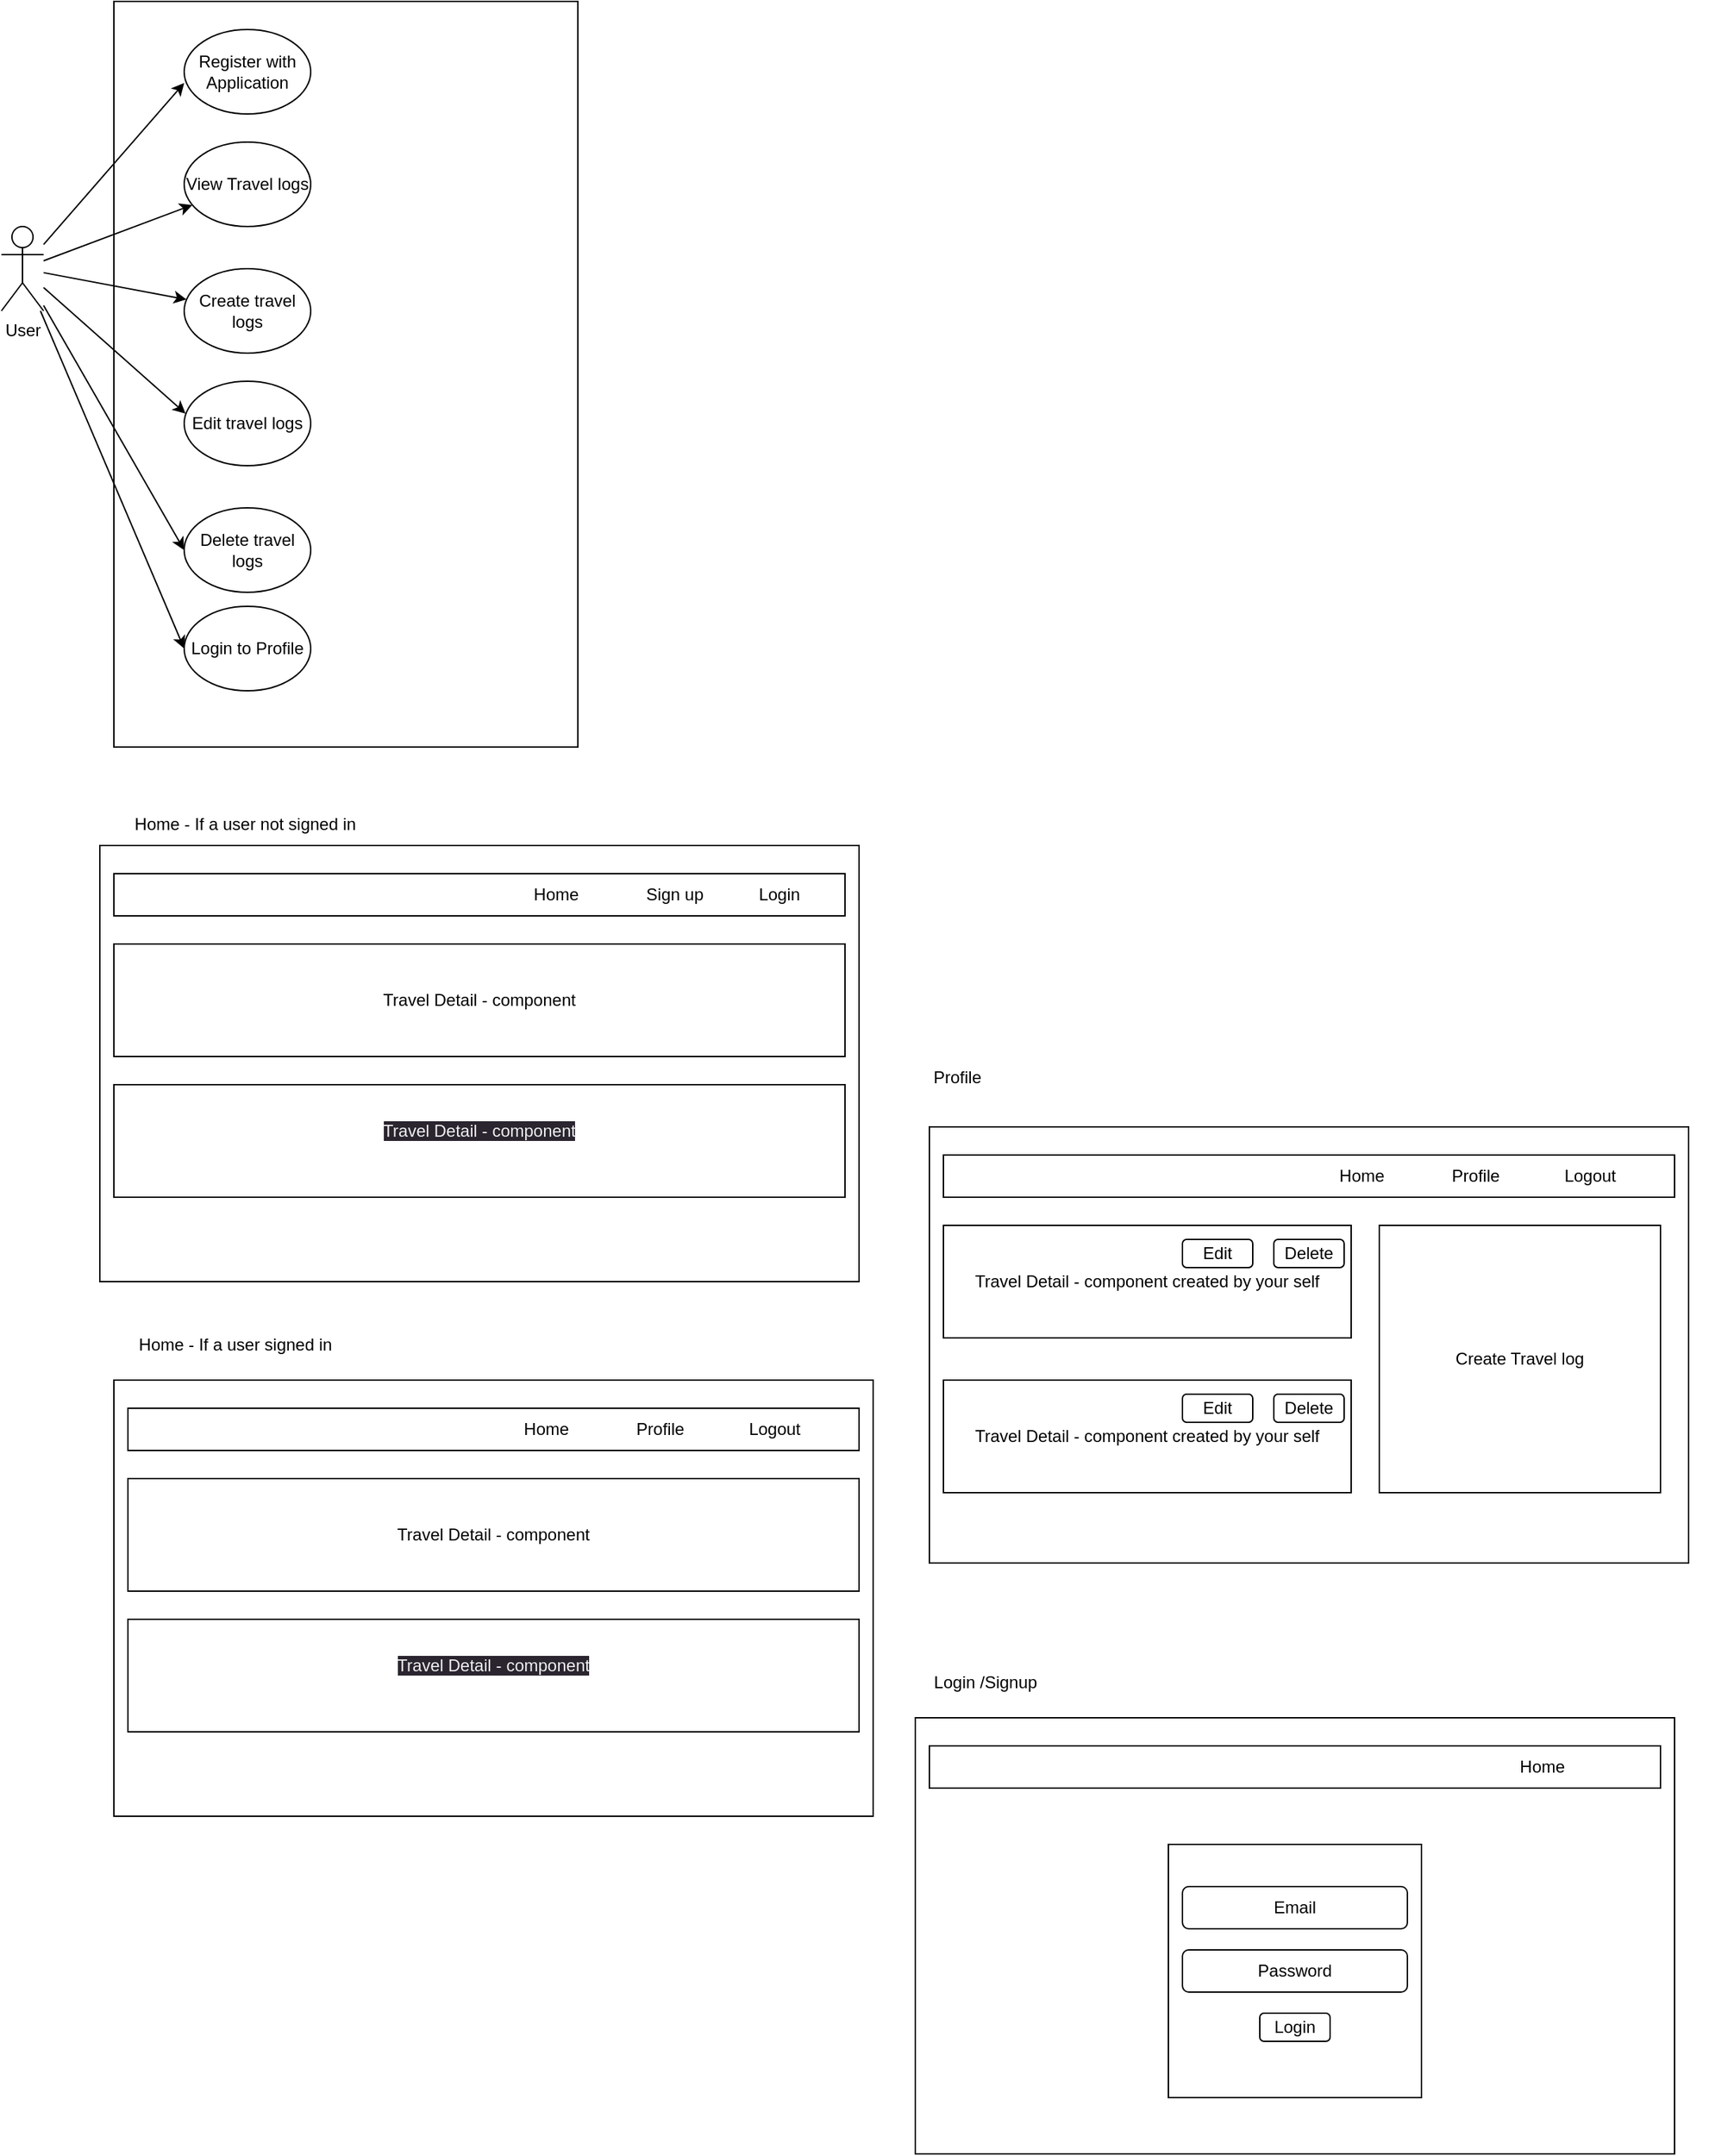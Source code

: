 <mxfile>
    <diagram id="QMc8g9NAexEuNBKzfyAq" name="Page-1">
        <mxGraphModel dx="946" dy="674" grid="1" gridSize="10" guides="1" tooltips="1" connect="1" arrows="1" fold="1" page="1" pageScale="1" pageWidth="1654" pageHeight="2336" math="0" shadow="0">
            <root>
                <mxCell id="0"/>
                <mxCell id="1" parent="0"/>
                <mxCell id="2" value="" style="rounded=0;whiteSpace=wrap;html=1;fillColor=none;" vertex="1" parent="1">
                    <mxGeometry x="210" y="80" width="330" height="530" as="geometry"/>
                </mxCell>
                <mxCell id="3" value="View Travel logs" style="ellipse;whiteSpace=wrap;html=1;fillColor=none;" vertex="1" parent="1">
                    <mxGeometry x="260" y="180" width="90" height="60" as="geometry"/>
                </mxCell>
                <mxCell id="4" value="Create travel logs" style="ellipse;whiteSpace=wrap;html=1;fillColor=none;" vertex="1" parent="1">
                    <mxGeometry x="260" y="270" width="90" height="60" as="geometry"/>
                </mxCell>
                <mxCell id="5" value="Register with Application" style="ellipse;whiteSpace=wrap;html=1;fillColor=none;" vertex="1" parent="1">
                    <mxGeometry x="260" y="100" width="90" height="60" as="geometry"/>
                </mxCell>
                <mxCell id="6" value="Edit travel logs" style="ellipse;whiteSpace=wrap;html=1;fillColor=none;" vertex="1" parent="1">
                    <mxGeometry x="260" y="350" width="90" height="60" as="geometry"/>
                </mxCell>
                <mxCell id="7" value="Delete travel logs" style="ellipse;whiteSpace=wrap;html=1;fillColor=none;" vertex="1" parent="1">
                    <mxGeometry x="260" y="440" width="90" height="60" as="geometry"/>
                </mxCell>
                <mxCell id="9" style="edgeStyle=none;html=1;entryX=0;entryY=0.633;entryDx=0;entryDy=0;entryPerimeter=0;" edge="1" parent="1" source="8" target="5">
                    <mxGeometry relative="1" as="geometry"/>
                </mxCell>
                <mxCell id="10" style="edgeStyle=none;html=1;" edge="1" parent="1" source="8" target="3">
                    <mxGeometry relative="1" as="geometry"/>
                </mxCell>
                <mxCell id="11" style="edgeStyle=none;html=1;" edge="1" parent="1" source="8" target="4">
                    <mxGeometry relative="1" as="geometry"/>
                </mxCell>
                <mxCell id="12" style="edgeStyle=none;html=1;entryX=0.011;entryY=0.383;entryDx=0;entryDy=0;entryPerimeter=0;" edge="1" parent="1" source="8" target="6">
                    <mxGeometry relative="1" as="geometry"/>
                </mxCell>
                <mxCell id="13" style="edgeStyle=none;html=1;entryX=0;entryY=0.5;entryDx=0;entryDy=0;" edge="1" parent="1" source="8" target="7">
                    <mxGeometry relative="1" as="geometry"/>
                </mxCell>
                <mxCell id="15" style="edgeStyle=none;html=1;entryX=0;entryY=0.5;entryDx=0;entryDy=0;" edge="1" parent="1" source="8" target="14">
                    <mxGeometry relative="1" as="geometry"/>
                </mxCell>
                <mxCell id="8" value="User" style="shape=umlActor;verticalLabelPosition=bottom;verticalAlign=top;html=1;outlineConnect=0;fillColor=none;" vertex="1" parent="1">
                    <mxGeometry x="130" y="240" width="30" height="60" as="geometry"/>
                </mxCell>
                <mxCell id="14" value="Login to Profile" style="ellipse;whiteSpace=wrap;html=1;fillColor=none;" vertex="1" parent="1">
                    <mxGeometry x="260" y="510" width="90" height="60" as="geometry"/>
                </mxCell>
                <mxCell id="18" value="Home - If a user not signed in" style="text;html=1;strokeColor=none;fillColor=none;align=center;verticalAlign=middle;whiteSpace=wrap;rounded=0;" vertex="1" parent="1">
                    <mxGeometry x="197" y="650" width="213" height="30" as="geometry"/>
                </mxCell>
                <mxCell id="21" value="Home - If a user signed in" style="text;html=1;strokeColor=none;fillColor=none;align=center;verticalAlign=middle;whiteSpace=wrap;rounded=0;" vertex="1" parent="1">
                    <mxGeometry x="190" y="1020" width="213" height="30" as="geometry"/>
                </mxCell>
                <mxCell id="22" value="" style="group" vertex="1" connectable="0" parent="1">
                    <mxGeometry x="200" y="680" width="540" height="310" as="geometry"/>
                </mxCell>
                <mxCell id="16" value="" style="rounded=0;whiteSpace=wrap;html=1;fillColor=none;" vertex="1" parent="22">
                    <mxGeometry width="540" height="310" as="geometry"/>
                </mxCell>
                <mxCell id="17" value="&lt;span style=&quot;white-space: pre;&quot;&gt;&#9;&lt;/span&gt;&lt;span style=&quot;white-space: pre;&quot;&gt;&#9;&lt;/span&gt;&lt;span style=&quot;white-space: pre;&quot;&gt;&#9;&lt;/span&gt;&lt;span style=&quot;white-space: pre;&quot;&gt;&#9;&lt;/span&gt;&lt;span style=&quot;white-space: pre;&quot;&gt;&#9;&lt;/span&gt;&lt;span style=&quot;white-space: pre;&quot;&gt;&#9;&lt;/span&gt;&lt;span style=&quot;white-space: pre;&quot;&gt;&#9;&lt;/span&gt;&lt;span style=&quot;white-space: pre;&quot;&gt;&#9;&lt;/span&gt;&lt;span style=&quot;white-space: pre;&quot;&gt;&#9;&lt;/span&gt;&lt;span style=&quot;white-space: pre;&quot;&gt;&#9;&lt;/span&gt;Home&lt;span style=&quot;white-space: pre;&quot;&gt;&#9;&lt;/span&gt;&lt;span style=&quot;white-space: pre;&quot;&gt;&#9;&lt;/span&gt;Sign up&amp;nbsp;&lt;span style=&quot;white-space: pre;&quot;&gt;&#9;&lt;/span&gt;&lt;span style=&quot;white-space: pre;&quot;&gt;&#9;&lt;/span&gt;Login" style="rounded=0;whiteSpace=wrap;html=1;fillColor=none;" vertex="1" parent="22">
                    <mxGeometry x="10" y="20" width="520" height="30" as="geometry"/>
                </mxCell>
                <mxCell id="19" value="Travel Detail - component" style="rounded=0;whiteSpace=wrap;html=1;fillColor=none;" vertex="1" parent="22">
                    <mxGeometry x="10" y="70" width="520" height="80" as="geometry"/>
                </mxCell>
                <mxCell id="20" value="&#10;&lt;span style=&quot;color: rgb(240, 240, 240); font-family: Helvetica; font-size: 12px; font-style: normal; font-variant-ligatures: normal; font-variant-caps: normal; font-weight: 400; letter-spacing: normal; orphans: 2; text-align: center; text-indent: 0px; text-transform: none; widows: 2; word-spacing: 0px; -webkit-text-stroke-width: 0px; background-color: rgb(42, 37, 47); text-decoration-thickness: initial; text-decoration-style: initial; text-decoration-color: initial; float: none; display: inline !important;&quot;&gt;Travel Detail - component&lt;/span&gt;&#10;&#10;" style="rounded=0;whiteSpace=wrap;html=1;fillColor=none;" vertex="1" parent="22">
                    <mxGeometry x="10" y="170" width="520" height="80" as="geometry"/>
                </mxCell>
                <mxCell id="23" value="" style="group" vertex="1" connectable="0" parent="1">
                    <mxGeometry x="210" y="1060" width="540" height="310" as="geometry"/>
                </mxCell>
                <mxCell id="24" value="" style="rounded=0;whiteSpace=wrap;html=1;fillColor=none;" vertex="1" parent="23">
                    <mxGeometry width="540" height="310" as="geometry"/>
                </mxCell>
                <mxCell id="25" value="&lt;span style=&quot;white-space: pre;&quot;&gt;&#9;&lt;/span&gt;&lt;span style=&quot;white-space: pre;&quot;&gt;&#9;&lt;/span&gt;&lt;span style=&quot;white-space: pre;&quot;&gt;&#9;&lt;/span&gt;&lt;span style=&quot;white-space: pre;&quot;&gt;&#9;&lt;/span&gt;&lt;span style=&quot;white-space: pre;&quot;&gt;&#9;&lt;/span&gt;&lt;span style=&quot;white-space: pre;&quot;&gt;&#9;&lt;/span&gt;&lt;span style=&quot;white-space: pre;&quot;&gt;&#9;&lt;/span&gt;&lt;span style=&quot;white-space: pre;&quot;&gt;&#9;&lt;/span&gt;&lt;span style=&quot;white-space: pre;&quot;&gt;&#9;&lt;/span&gt;Home&amp;nbsp;&lt;span style=&quot;white-space: pre;&quot;&gt;&#9;&lt;/span&gt;&lt;span style=&quot;white-space: pre;&quot;&gt;&#9;&lt;/span&gt;Profile&lt;span style=&quot;white-space: pre;&quot;&gt;&#9;&lt;/span&gt;&lt;span style=&quot;white-space: pre;&quot;&gt;&#9;&lt;/span&gt;Logout" style="rounded=0;whiteSpace=wrap;html=1;fillColor=none;" vertex="1" parent="23">
                    <mxGeometry x="10" y="20" width="520" height="30" as="geometry"/>
                </mxCell>
                <mxCell id="26" value="Travel Detail - component" style="rounded=0;whiteSpace=wrap;html=1;fillColor=none;" vertex="1" parent="23">
                    <mxGeometry x="10" y="70" width="520" height="80" as="geometry"/>
                </mxCell>
                <mxCell id="27" value="&#10;&lt;span style=&quot;color: rgb(240, 240, 240); font-family: Helvetica; font-size: 12px; font-style: normal; font-variant-ligatures: normal; font-variant-caps: normal; font-weight: 400; letter-spacing: normal; orphans: 2; text-align: center; text-indent: 0px; text-transform: none; widows: 2; word-spacing: 0px; -webkit-text-stroke-width: 0px; background-color: rgb(42, 37, 47); text-decoration-thickness: initial; text-decoration-style: initial; text-decoration-color: initial; float: none; display: inline !important;&quot;&gt;Travel Detail - component&lt;/span&gt;&#10;&#10;" style="rounded=0;whiteSpace=wrap;html=1;fillColor=none;" vertex="1" parent="23">
                    <mxGeometry x="10" y="170" width="520" height="80" as="geometry"/>
                </mxCell>
                <mxCell id="29" value="" style="group" vertex="1" connectable="0" parent="1">
                    <mxGeometry x="790" y="880" width="540" height="310" as="geometry"/>
                </mxCell>
                <mxCell id="30" value="" style="rounded=0;whiteSpace=wrap;html=1;fillColor=none;" vertex="1" parent="29">
                    <mxGeometry width="540" height="310" as="geometry"/>
                </mxCell>
                <mxCell id="31" value="&lt;span style=&quot;white-space: pre;&quot;&gt;&#9;&lt;/span&gt;&lt;span style=&quot;white-space: pre;&quot;&gt;&#9;&lt;/span&gt;&lt;span style=&quot;white-space: pre;&quot;&gt;&#9;&lt;/span&gt;&lt;span style=&quot;white-space: pre;&quot;&gt;&#9;&lt;/span&gt;&lt;span style=&quot;white-space: pre;&quot;&gt;&#9;&lt;/span&gt;&lt;span style=&quot;white-space: pre;&quot;&gt;&#9;&lt;/span&gt;&lt;span style=&quot;white-space: pre;&quot;&gt;&#9;&lt;/span&gt;&lt;span style=&quot;white-space: pre;&quot;&gt;&#9;&lt;/span&gt;&lt;span style=&quot;white-space: pre;&quot;&gt;&#9;&lt;/span&gt;Home&amp;nbsp;&lt;span style=&quot;white-space: pre;&quot;&gt;&#9;&lt;/span&gt;&lt;span style=&quot;white-space: pre;&quot;&gt;&#9;&lt;/span&gt;Profile&lt;span style=&quot;white-space: pre;&quot;&gt;&#9;&lt;/span&gt;&lt;span style=&quot;white-space: pre;&quot;&gt;&#9;&lt;/span&gt;Logout" style="rounded=0;whiteSpace=wrap;html=1;fillColor=none;" vertex="1" parent="29">
                    <mxGeometry x="10" y="20" width="520" height="30" as="geometry"/>
                </mxCell>
                <mxCell id="87" value="" style="group" vertex="1" connectable="0" parent="29">
                    <mxGeometry x="10" y="70" width="290" height="80" as="geometry"/>
                </mxCell>
                <mxCell id="32" value="Travel Detail - component created by your self" style="rounded=0;whiteSpace=wrap;html=1;fillColor=none;" vertex="1" parent="87">
                    <mxGeometry width="290" height="80" as="geometry"/>
                </mxCell>
                <mxCell id="35" value="Edit" style="rounded=1;whiteSpace=wrap;html=1;fillColor=none;" vertex="1" parent="87">
                    <mxGeometry x="170" y="10" width="50" height="20" as="geometry"/>
                </mxCell>
                <mxCell id="41" value="Delete" style="rounded=1;whiteSpace=wrap;html=1;fillColor=none;" vertex="1" parent="87">
                    <mxGeometry x="235" y="10" width="50" height="20" as="geometry"/>
                </mxCell>
                <mxCell id="88" value="" style="group" vertex="1" connectable="0" parent="29">
                    <mxGeometry x="10" y="180" width="290" height="80" as="geometry"/>
                </mxCell>
                <mxCell id="89" value="Travel Detail - component created by your self" style="rounded=0;whiteSpace=wrap;html=1;fillColor=none;" vertex="1" parent="88">
                    <mxGeometry width="290" height="80" as="geometry"/>
                </mxCell>
                <mxCell id="90" value="Edit" style="rounded=1;whiteSpace=wrap;html=1;fillColor=none;" vertex="1" parent="88">
                    <mxGeometry x="170" y="10" width="50" height="20" as="geometry"/>
                </mxCell>
                <mxCell id="91" value="Delete" style="rounded=1;whiteSpace=wrap;html=1;fillColor=none;" vertex="1" parent="88">
                    <mxGeometry x="235" y="10" width="50" height="20" as="geometry"/>
                </mxCell>
                <mxCell id="92" value="Create Travel log" style="rounded=0;whiteSpace=wrap;html=1;fillColor=none;" vertex="1" parent="29">
                    <mxGeometry x="320" y="70" width="200" height="190" as="geometry"/>
                </mxCell>
                <mxCell id="34" value="Profile" style="text;html=1;strokeColor=none;fillColor=none;align=center;verticalAlign=middle;whiteSpace=wrap;rounded=0;" vertex="1" parent="1">
                    <mxGeometry x="780" y="830" width="60" height="30" as="geometry"/>
                </mxCell>
                <mxCell id="52" value="" style="group" vertex="1" connectable="0" parent="1">
                    <mxGeometry x="780" y="1300" width="540" height="310" as="geometry"/>
                </mxCell>
                <mxCell id="53" value="" style="rounded=0;whiteSpace=wrap;html=1;fillColor=none;" vertex="1" parent="52">
                    <mxGeometry width="540" height="310" as="geometry"/>
                </mxCell>
                <mxCell id="54" value="&lt;span style=&quot;white-space: pre;&quot;&gt;&#9;&lt;/span&gt;&lt;span style=&quot;white-space: pre;&quot;&gt;&#9;&lt;/span&gt;&lt;span style=&quot;white-space: pre;&quot;&gt;&#9;&lt;/span&gt;&lt;span style=&quot;white-space: pre;&quot;&gt;&#9;&lt;/span&gt;&lt;span style=&quot;white-space: pre;&quot;&gt;&#9;&lt;/span&gt;&lt;span style=&quot;white-space: pre;&quot;&gt;&#9;&lt;/span&gt;&lt;span style=&quot;white-space: pre;&quot;&gt;&#9;&lt;/span&gt;&lt;span style=&quot;white-space: pre;&quot;&gt;&#9;&lt;/span&gt;&lt;span style=&quot;white-space: pre;&quot;&gt;&#9;&lt;span style=&quot;white-space: pre;&quot;&gt;&#9;&lt;/span&gt;&lt;span style=&quot;white-space: pre;&quot;&gt;&#9;&lt;/span&gt;&lt;span style=&quot;white-space: pre;&quot;&gt;&#9;&lt;/span&gt;&lt;span style=&quot;white-space: pre;&quot;&gt;&#9;&lt;/span&gt;&lt;span style=&quot;white-space: pre;&quot;&gt;&#9;&lt;/span&gt;&lt;span style=&quot;white-space: pre;&quot;&gt;&#9;&lt;/span&gt;&lt;span style=&quot;white-space: pre;&quot;&gt;&#9;&lt;/span&gt;&lt;span style=&quot;white-space: pre;&quot;&gt;&#9;&lt;/span&gt;&lt;/span&gt;Home&amp;nbsp;&lt;span style=&quot;white-space: pre;&quot;&gt;&#9;&lt;/span&gt;&lt;span style=&quot;white-space: pre;&quot;&gt;&#9;&lt;/span&gt;&lt;span style=&quot;white-space: pre;&quot;&gt;&#9;&lt;/span&gt;&lt;span style=&quot;white-space: pre;&quot;&gt;&#9;&lt;/span&gt;" style="rounded=0;whiteSpace=wrap;html=1;fillColor=none;" vertex="1" parent="52">
                    <mxGeometry x="10" y="20" width="520" height="30" as="geometry"/>
                </mxCell>
                <mxCell id="59" value="" style="whiteSpace=wrap;html=1;aspect=fixed;fillColor=none;" vertex="1" parent="52">
                    <mxGeometry x="180" y="90" width="180" height="180" as="geometry"/>
                </mxCell>
                <mxCell id="60" value="Email&lt;span style=&quot;color: rgba(0, 0, 0, 0); font-family: monospace; font-size: 0px; text-align: start;&quot;&gt;%3CmxGraphModel%3E%3Croot%3E%3CmxCell%20id%3D%220%22%2F%3E%3CmxCell%20id%3D%221%22%20parent%3D%220%22%2F%3E%3CmxCell%20id%3D%222%22%20value%3D%22%22%20style%3D%22group%22%20vertex%3D%221%22%20connectable%3D%220%22%20parent%3D%221%22%3E%3CmxGeometry%20x%3D%22210%22%20y%3D%221060%22%20width%3D%22540%22%20height%3D%22310%22%20as%3D%22geometry%22%2F%3E%3C%2FmxCell%3E%3CmxCell%20id%3D%223%22%20value%3D%22%22%20style%3D%22rounded%3D0%3BwhiteSpace%3Dwrap%3Bhtml%3D1%3BfillColor%3Dnone%3B%22%20vertex%3D%221%22%20parent%3D%222%22%3E%3CmxGeometry%20width%3D%22540%22%20height%3D%22310%22%20as%3D%22geometry%22%2F%3E%3C%2FmxCell%3E%3CmxCell%20id%3D%224%22%20value%3D%22%26lt%3Bspan%20style%3D%26quot%3Bwhite-space%3A%20pre%3B%26quot%3B%26gt%3B%26%239%3B%26lt%3B%2Fspan%26gt%3B%26lt%3Bspan%20style%3D%26quot%3Bwhite-space%3A%20pre%3B%26quot%3B%26gt%3B%26%239%3B%26lt%3B%2Fspan%26gt%3B%26lt%3Bspan%20style%3D%26quot%3Bwhite-space%3A%20pre%3B%26quot%3B%26gt%3B%26%239%3B%26lt%3B%2Fspan%26gt%3B%26lt%3Bspan%20style%3D%26quot%3Bwhite-space%3A%20pre%3B%26quot%3B%26gt%3B%26%239%3B%26lt%3B%2Fspan%26gt%3B%26lt%3Bspan%20style%3D%26quot%3Bwhite-space%3A%20pre%3B%26quot%3B%26gt%3B%26%239%3B%26lt%3B%2Fspan%26gt%3B%26lt%3Bspan%20style%3D%26quot%3Bwhite-space%3A%20pre%3B%26quot%3B%26gt%3B%26%239%3B%26lt%3B%2Fspan%26gt%3B%26lt%3Bspan%20style%3D%26quot%3Bwhite-space%3A%20pre%3B%26quot%3B%26gt%3B%26%239%3B%26lt%3B%2Fspan%26gt%3B%26lt%3Bspan%20style%3D%26quot%3Bwhite-space%3A%20pre%3B%26quot%3B%26gt%3B%26%239%3B%26lt%3B%2Fspan%26gt%3B%26lt%3Bspan%20style%3D%26quot%3Bwhite-space%3A%20pre%3B%26quot%3B%26gt%3B%26%239%3B%26lt%3B%2Fspan%26gt%3BHome%26amp%3Bnbsp%3B%26lt%3Bspan%20style%3D%26quot%3Bwhite-space%3A%20pre%3B%26quot%3B%26gt%3B%26%239%3B%26lt%3B%2Fspan%26gt%3B%26lt%3Bspan%20style%3D%26quot%3Bwhite-space%3A%20pre%3B%26quot%3B%26gt%3B%26%239%3B%26lt%3B%2Fspan%26gt%3BProfile%26lt%3Bspan%20style%3D%26quot%3Bwhite-space%3A%20pre%3B%26quot%3B%26gt%3B%26%239%3B%26lt%3B%2Fspan%26gt%3B%26lt%3Bspan%20style%3D%26quot%3Bwhite-space%3A%20pre%3B%26quot%3B%26gt%3B%26%239%3B%26lt%3B%2Fspan%26gt%3BLogout%22%20style%3D%22rounded%3D0%3BwhiteSpace%3Dwrap%3Bhtml%3D1%3BfillColor%3Dnone%3B%22%20vertex%3D%221%22%20parent%3D%222%22%3E%3CmxGeometry%20x%3D%2210%22%20y%3D%2220%22%20width%3D%22520%22%20height%3D%2230%22%20as%3D%22geometry%22%2F%3E%3C%2FmxCell%3E%3CmxCell%20id%3D%225%22%20value%3D%22Travel%20Detail%20-%20component%22%20style%3D%22rounded%3D0%3BwhiteSpace%3Dwrap%3Bhtml%3D1%3BfillColor%3Dnone%3B%22%20vertex%3D%221%22%20parent%3D%222%22%3E%3CmxGeometry%20x%3D%2210%22%20y%3D%2270%22%20width%3D%22520%22%20height%3D%2280%22%20as%3D%22geometry%22%2F%3E%3C%2FmxCell%3E%3CmxCell%20id%3D%226%22%20value%3D%22%26%2310%3B%26lt%3Bspan%20style%3D%26quot%3Bcolor%3A%20rgb(240%2C%20240%2C%20240)%3B%20font-family%3A%20Helvetica%3B%20font-size%3A%2012px%3B%20font-style%3A%20normal%3B%20font-variant-ligatures%3A%20normal%3B%20font-variant-caps%3A%20normal%3B%20font-weight%3A%20400%3B%20letter-spacing%3A%20normal%3B%20orphans%3A%202%3B%20text-align%3A%20center%3B%20text-indent%3A%200px%3B%20text-transform%3A%20none%3B%20widows%3A%202%3B%20word-spacing%3A%200px%3B%20-webkit-text-stroke-width%3A%200px%3B%20background-color%3A%20rgb(42%2C%2037%2C%2047)%3B%20text-decoration-thickness%3A%20initial%3B%20text-decoration-style%3A%20initial%3B%20text-decoration-color%3A%20initial%3B%20float%3A%20none%3B%20display%3A%20inline%20!important%3B%26quot%3B%26gt%3BTravel%20Detail%20-%20component%26lt%3B%2Fspan%26gt%3B%26%2310%3B%26%2310%3B%22%20style%3D%22rounded%3D0%3BwhiteSpace%3Dwrap%3Bhtml%3D1%3BfillColor%3Dnone%3B%22%20vertex%3D%221%22%20parent%3D%222%22%3E%3CmxGeometry%20x%3D%2210%22%20y%3D%22170%22%20width%3D%22520%22%20height%3D%2280%22%20as%3D%22geometry%22%2F%3E%3C%2FmxCell%3E%3C%2Froot%3E%3C%2FmxGraphModel%3E&lt;/span&gt;" style="rounded=1;whiteSpace=wrap;html=1;fillColor=none;" vertex="1" parent="52">
                    <mxGeometry x="190" y="120" width="160" height="30" as="geometry"/>
                </mxCell>
                <mxCell id="61" value="Password" style="rounded=1;whiteSpace=wrap;html=1;fillColor=none;" vertex="1" parent="52">
                    <mxGeometry x="190" y="165" width="160" height="30" as="geometry"/>
                </mxCell>
                <mxCell id="71" value="Login" style="rounded=1;whiteSpace=wrap;html=1;fillColor=none;" vertex="1" parent="52">
                    <mxGeometry x="245" y="210" width="50" height="20" as="geometry"/>
                </mxCell>
                <mxCell id="57" value="Login /Signup" style="text;html=1;strokeColor=none;fillColor=none;align=center;verticalAlign=middle;whiteSpace=wrap;rounded=0;" vertex="1" parent="1">
                    <mxGeometry x="780" y="1260" width="100" height="30" as="geometry"/>
                </mxCell>
            </root>
        </mxGraphModel>
    </diagram>
</mxfile>